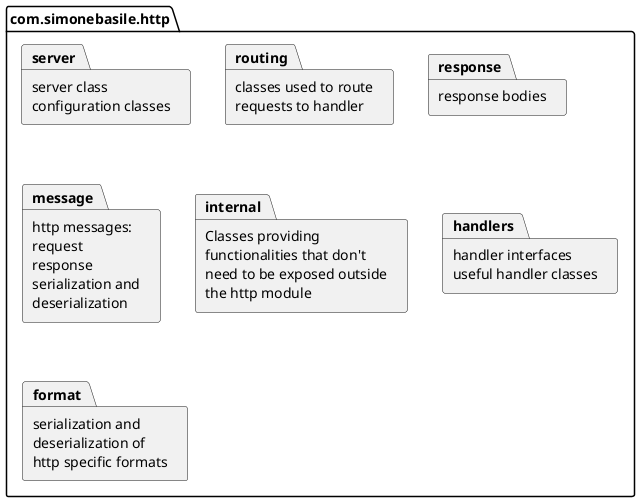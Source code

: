 @startuml
set separator none
package com.simonebasile.http {
    package server [
        server class
        configuration classes
    ]
    package routing [
        classes used to route
        requests to handler
    ]
    package response [
        response bodies
    ]
    package message [
        http messages:
        request
        response
        serialization and
        deserialization
    ]
    package internal [
        Classes providing
        functionalities that don't
        need to be exposed outside
        the http module
    ]
    package handlers [
        handler interfaces
        useful handler classes
    ]
    package format [
        serialization and
        deserialization of
        http specific formats
    ]
}
@enduml